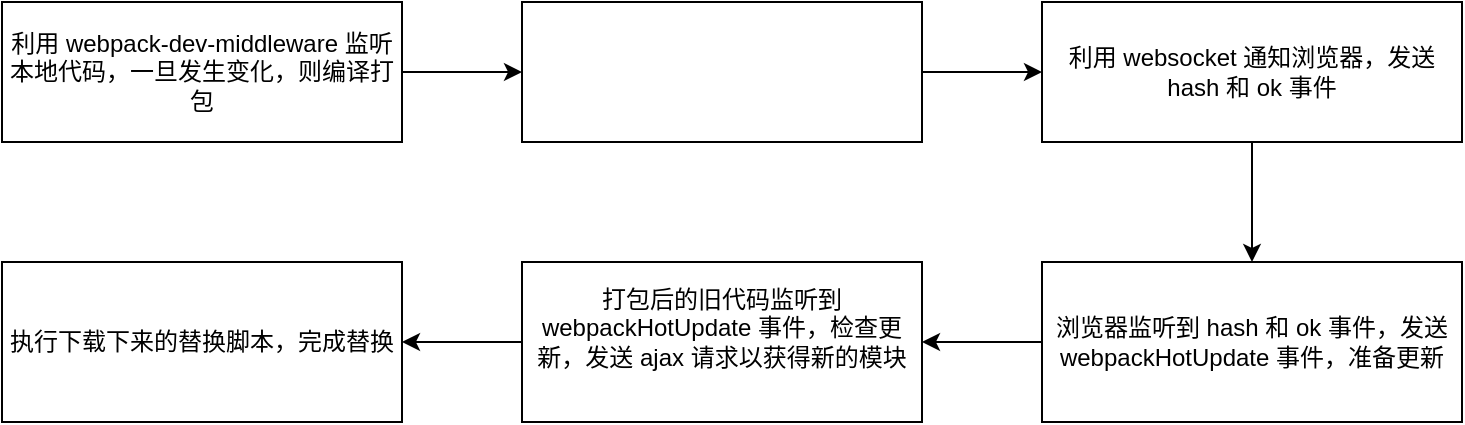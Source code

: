 <mxfile version="13.10.0" type="embed">
    <diagram id="F0G8Alac1EZicpE3T7Io" name="第 1 页">
        <mxGraphModel dx="1118" dy="790" grid="1" gridSize="10" guides="1" tooltips="1" connect="1" arrows="1" fold="1" page="1" pageScale="1" pageWidth="1169" pageHeight="827" math="0" shadow="0">
            <root>
                <mxCell id="0"/>
                <mxCell id="1" parent="0"/>
                <mxCell id="14" value="" style="edgeStyle=orthogonalEdgeStyle;rounded=0;orthogonalLoop=1;jettySize=auto;html=1;" edge="1" parent="1" source="5" target="12">
                    <mxGeometry relative="1" as="geometry"/>
                </mxCell>
                <mxCell id="5" value="&lt;span&gt;利用 websocket 通知浏览器，发送 hash 和 ok 事件&lt;/span&gt;" style="rounded=0;whiteSpace=wrap;html=1;" vertex="1" parent="1">
                    <mxGeometry x="650" y="180" width="210" height="70" as="geometry"/>
                </mxCell>
                <mxCell id="11" value="" style="edgeStyle=orthogonalEdgeStyle;rounded=0;orthogonalLoop=1;jettySize=auto;html=1;" edge="1" parent="1" source="6" target="5">
                    <mxGeometry relative="1" as="geometry"/>
                </mxCell>
                <mxCell id="6" value="&lt;span style=&quot;color: rgb(255 , 255 , 255)&quot;&gt;server 绑定&amp;nbsp;&lt;/span&gt;&lt;font face=&quot;menlo, monaco, consolas, courier new, monospace&quot; style=&quot;color: rgb(255 , 255 , 255)&quot;&gt;compiler.done 钩子&lt;br&gt;监听编译完成（done）阶段&lt;/font&gt;" style="rounded=0;whiteSpace=wrap;html=1;" vertex="1" parent="1">
                    <mxGeometry x="390" y="180" width="200" height="70" as="geometry"/>
                </mxCell>
                <mxCell id="10" value="" style="edgeStyle=orthogonalEdgeStyle;rounded=0;orthogonalLoop=1;jettySize=auto;html=1;" edge="1" parent="1" source="9" target="6">
                    <mxGeometry relative="1" as="geometry"/>
                </mxCell>
                <mxCell id="9" value="利用 webpack-dev-middleware 监听本地代码，一旦发生变化，则编译打包" style="rounded=0;whiteSpace=wrap;html=1;" vertex="1" parent="1">
                    <mxGeometry x="130" y="180" width="200" height="70" as="geometry"/>
                </mxCell>
                <mxCell id="15" value="" style="edgeStyle=orthogonalEdgeStyle;rounded=0;orthogonalLoop=1;jettySize=auto;html=1;" edge="1" parent="1" source="12" target="13">
                    <mxGeometry relative="1" as="geometry"/>
                </mxCell>
                <mxCell id="12" value="浏览器监听到 hash 和 ok 事件，发送 webpackHotUpdate 事件，准备更新" style="rounded=0;whiteSpace=wrap;html=1;" vertex="1" parent="1">
                    <mxGeometry x="650" y="310" width="210" height="80" as="geometry"/>
                </mxCell>
                <mxCell id="17" value="" style="edgeStyle=orthogonalEdgeStyle;rounded=0;orthogonalLoop=1;jettySize=auto;html=1;" edge="1" parent="1" source="13" target="16">
                    <mxGeometry relative="1" as="geometry"/>
                </mxCell>
                <mxCell id="13" value="打包后的旧代码监听到webpackHotUpdate 事件，检查更新，发送 ajax 请求以获得新的模块&lt;br&gt;&amp;nbsp;" style="rounded=0;whiteSpace=wrap;html=1;" vertex="1" parent="1">
                    <mxGeometry x="390" y="310" width="200" height="80" as="geometry"/>
                </mxCell>
                <mxCell id="16" value="执行下载下来的替换脚本，完成替换" style="rounded=0;whiteSpace=wrap;html=1;" vertex="1" parent="1">
                    <mxGeometry x="130" y="310" width="200" height="80" as="geometry"/>
                </mxCell>
            </root>
        </mxGraphModel>
    </diagram>
</mxfile>